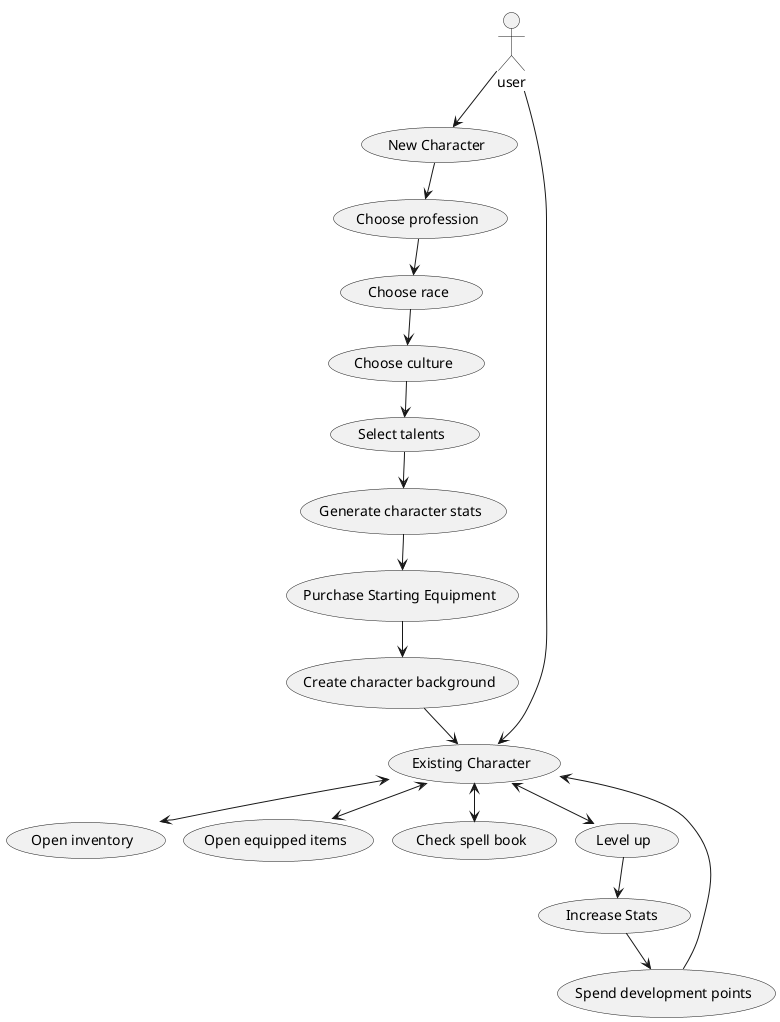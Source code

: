 @startuml
'https://plantuml.com/use-case-diagram
!Pragma layout smetana
actor user

usecase "New Character" as UC1
usecase "Existing Character" as UC2
usecase "Choose race" as UC3
usecase "Choose culture" as UC4
usecase "Choose profession" as UC5
usecase "Create character background" as UC6
usecase "Generate character stats" as UC7
usecase "Select talents" as UC8
usecase "Purchase Starting Equipment" as UC9
usecase "Open inventory" as UC10
usecase "Open equipped items" as UC11
usecase "Check spell book" as UC12
usecase "Level up" as UC13
usecase "Spend development points" as UC14
usecase "Increase Stats" as UC15



user --> UC1
user --> UC2
UC1 --> UC5
UC5 --> UC3
UC3 --> UC4
UC4 --> UC8
UC8 --> UC7
UC7 --> UC9
UC9 --> UC6
UC6 --> UC2
UC2 <--> UC10
UC2 <--> UC11
UC2 <--> UC12
UC2 <--> UC13
UC13 --> UC15
UC15 --> UC14
UC14 --> UC2

@enduml
extends <|-- (is-a)
composition *-- (must-have)
Aggregation o-- (can-have)
Associering <--